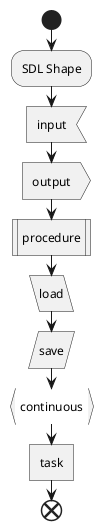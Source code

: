 @startuml
start
:SDL Shape;
:input; <<input>>
:output; <<output>>
:procedure; <<procedure>>
:load; <<load>>
:save; <<save>>
:continuous; <<continuous>>
:task; <<task>>
end
@enduml